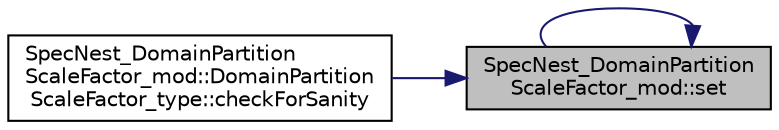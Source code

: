 digraph "SpecNest_DomainPartitionScaleFactor_mod::set"
{
 // LATEX_PDF_SIZE
  edge [fontname="Helvetica",fontsize="10",labelfontname="Helvetica",labelfontsize="10"];
  node [fontname="Helvetica",fontsize="10",shape=record];
  rankdir="RL";
  Node1 [label="SpecNest_DomainPartition\lScaleFactor_mod::set",height=0.2,width=0.4,color="black", fillcolor="grey75", style="filled", fontcolor="black",tooltip=" "];
  Node1 -> Node2 [dir="back",color="midnightblue",fontsize="10",style="solid"];
  Node2 [label="SpecNest_DomainPartition\lScaleFactor_mod::DomainPartition\lScaleFactor_type::checkForSanity",height=0.2,width=0.4,color="black", fillcolor="white", style="filled",URL="$structSpecNest__DomainPartitionScaleFactor__mod_1_1DomainPartitionScaleFactor__type.html#a2bb606ed4972f7f2074c9b9460f1c891",tooltip=" "];
  Node1 -> Node1 [dir="back",color="midnightblue",fontsize="10",style="solid"];
}
